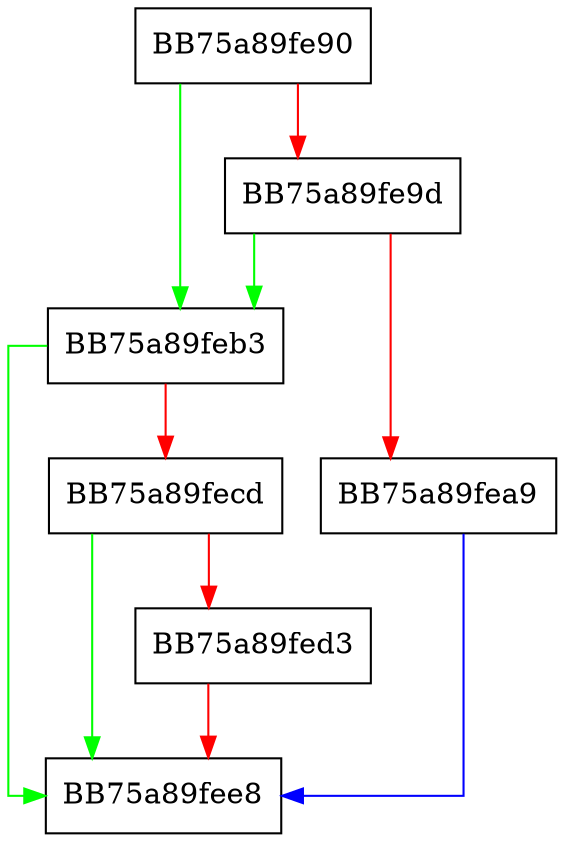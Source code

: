 digraph DlpForceAllowPlatformUpdateSettingsEnd {
  node [shape="box"];
  graph [splines=ortho];
  BB75a89fe90 -> BB75a89feb3 [color="green"];
  BB75a89fe90 -> BB75a89fe9d [color="red"];
  BB75a89fe9d -> BB75a89feb3 [color="green"];
  BB75a89fe9d -> BB75a89fea9 [color="red"];
  BB75a89fea9 -> BB75a89fee8 [color="blue"];
  BB75a89feb3 -> BB75a89fee8 [color="green"];
  BB75a89feb3 -> BB75a89fecd [color="red"];
  BB75a89fecd -> BB75a89fee8 [color="green"];
  BB75a89fecd -> BB75a89fed3 [color="red"];
  BB75a89fed3 -> BB75a89fee8 [color="red"];
}
